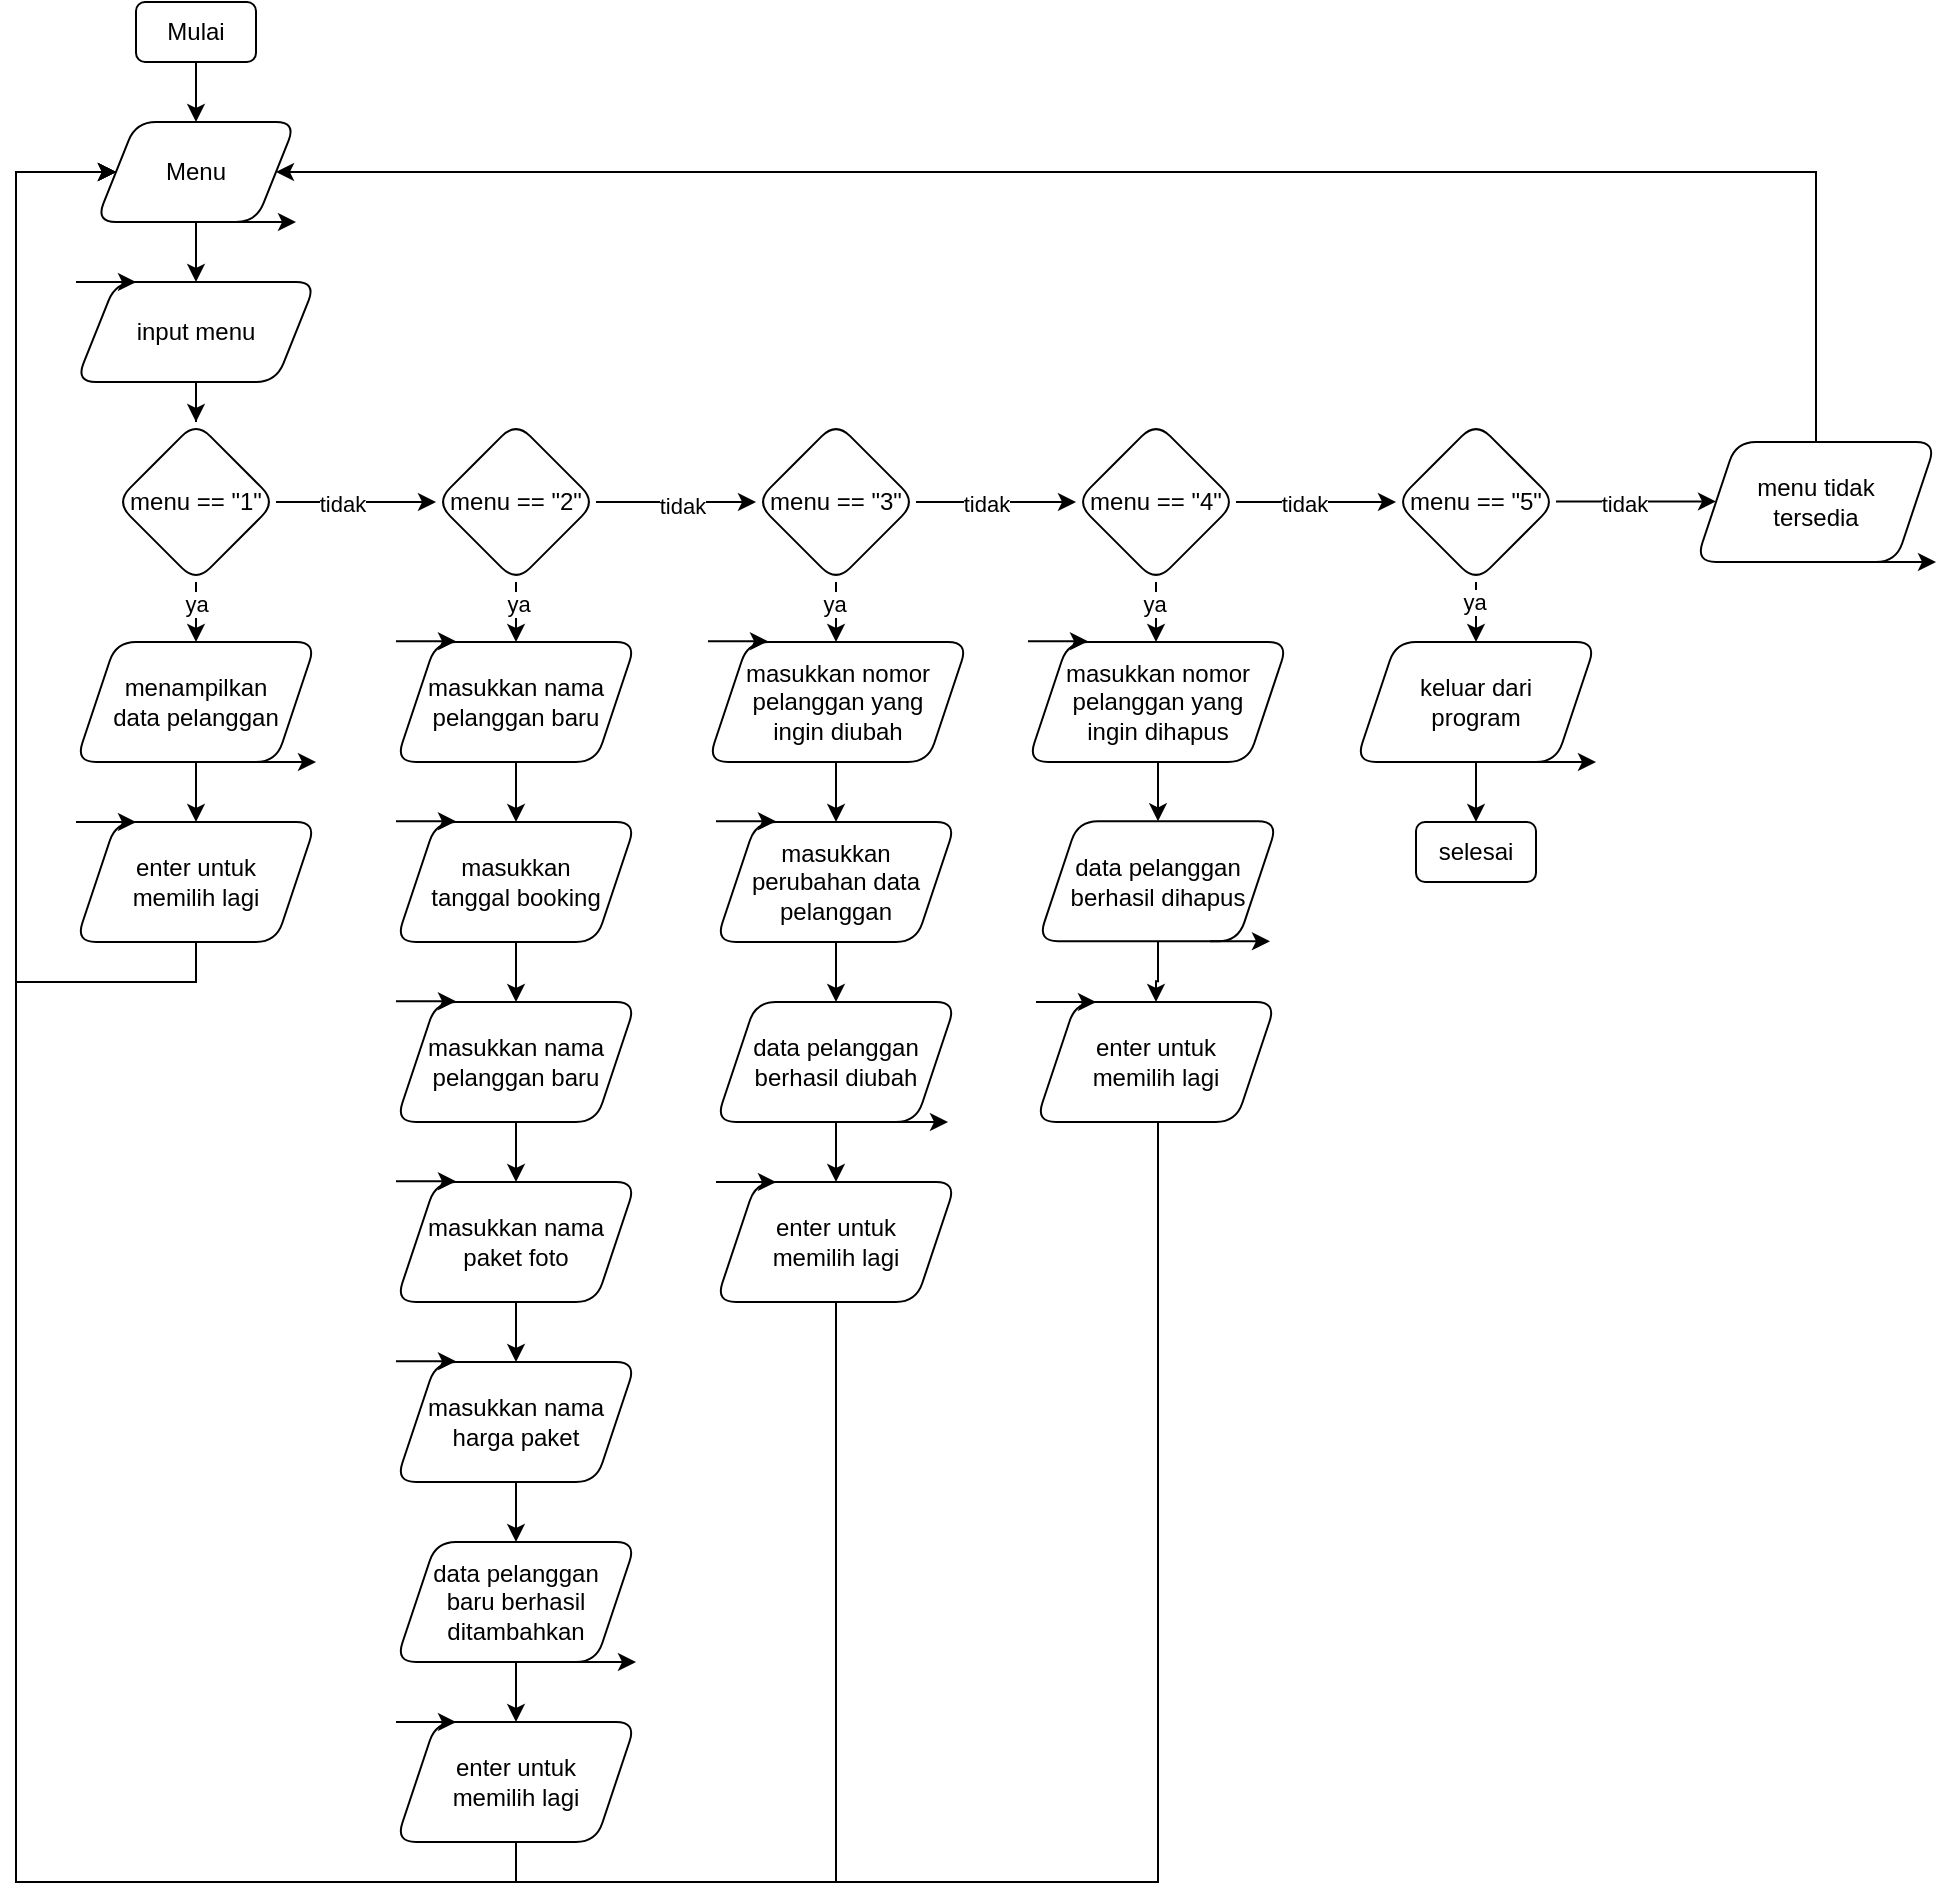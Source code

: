 <mxfile version="24.7.8">
  <diagram name="Page-1" id="IwYgKuLK2cbI-2wsSvXa">
    <mxGraphModel dx="1723" dy="1008" grid="1" gridSize="10" guides="1" tooltips="1" connect="1" arrows="1" fold="1" page="1" pageScale="1" pageWidth="850" pageHeight="1100" math="0" shadow="0">
      <root>
        <mxCell id="0" />
        <mxCell id="1" parent="0" />
        <mxCell id="Y8lYUrGbxnHDyQjCtU0--3" value="" style="edgeStyle=orthogonalEdgeStyle;rounded=0;orthogonalLoop=1;jettySize=auto;html=1;" parent="1" source="Y8lYUrGbxnHDyQjCtU0--1" target="Y8lYUrGbxnHDyQjCtU0--2" edge="1">
          <mxGeometry relative="1" as="geometry" />
        </mxCell>
        <mxCell id="Y8lYUrGbxnHDyQjCtU0--1" value="Mulai" style="rounded=1;whiteSpace=wrap;html=1;" parent="1" vertex="1">
          <mxGeometry x="370" y="600" width="60" height="30" as="geometry" />
        </mxCell>
        <mxCell id="Y8lYUrGbxnHDyQjCtU0--16" value="" style="edgeStyle=orthogonalEdgeStyle;rounded=0;orthogonalLoop=1;jettySize=auto;html=1;" parent="1" source="Y8lYUrGbxnHDyQjCtU0--2" target="Y8lYUrGbxnHDyQjCtU0--15" edge="1">
          <mxGeometry relative="1" as="geometry" />
        </mxCell>
        <mxCell id="Y8lYUrGbxnHDyQjCtU0--2" value="Menu" style="shape=parallelogram;perimeter=parallelogramPerimeter;whiteSpace=wrap;html=1;fixedSize=1;rounded=1;" parent="1" vertex="1">
          <mxGeometry x="350" y="660" width="100" height="50" as="geometry" />
        </mxCell>
        <mxCell id="iGcprp5H49IWbYSk4zgo-2" value="" style="edgeStyle=orthogonalEdgeStyle;rounded=0;orthogonalLoop=1;jettySize=auto;html=1;" parent="1" source="Y8lYUrGbxnHDyQjCtU0--15" target="iGcprp5H49IWbYSk4zgo-1" edge="1">
          <mxGeometry relative="1" as="geometry" />
        </mxCell>
        <mxCell id="Y8lYUrGbxnHDyQjCtU0--15" value="input menu" style="shape=parallelogram;perimeter=parallelogramPerimeter;whiteSpace=wrap;html=1;fixedSize=1;rounded=1;" parent="1" vertex="1">
          <mxGeometry x="340" y="740" width="120" height="50" as="geometry" />
        </mxCell>
        <mxCell id="iGcprp5H49IWbYSk4zgo-4" value="" style="edgeStyle=orthogonalEdgeStyle;rounded=0;orthogonalLoop=1;jettySize=auto;html=1;" parent="1" source="iGcprp5H49IWbYSk4zgo-1" target="iGcprp5H49IWbYSk4zgo-3" edge="1">
          <mxGeometry relative="1" as="geometry" />
        </mxCell>
        <mxCell id="iGcprp5H49IWbYSk4zgo-120" value="tidak" style="edgeLabel;html=1;align=center;verticalAlign=middle;resizable=0;points=[];" parent="iGcprp5H49IWbYSk4zgo-4" vertex="1" connectable="0">
          <mxGeometry x="-0.175" y="-1" relative="1" as="geometry">
            <mxPoint as="offset" />
          </mxGeometry>
        </mxCell>
        <mxCell id="iGcprp5H49IWbYSk4zgo-1" value="menu == &quot;1&quot;" style="rhombus;whiteSpace=wrap;html=1;rounded=1;" parent="1" vertex="1">
          <mxGeometry x="360" y="810" width="80" height="80" as="geometry" />
        </mxCell>
        <mxCell id="iGcprp5H49IWbYSk4zgo-6" value="" style="edgeStyle=orthogonalEdgeStyle;rounded=0;orthogonalLoop=1;jettySize=auto;html=1;" parent="1" source="iGcprp5H49IWbYSk4zgo-3" target="iGcprp5H49IWbYSk4zgo-5" edge="1">
          <mxGeometry relative="1" as="geometry" />
        </mxCell>
        <mxCell id="iGcprp5H49IWbYSk4zgo-121" value="tidak" style="edgeLabel;html=1;align=center;verticalAlign=middle;resizable=0;points=[];" parent="iGcprp5H49IWbYSk4zgo-6" vertex="1" connectable="0">
          <mxGeometry x="0.075" y="-2" relative="1" as="geometry">
            <mxPoint as="offset" />
          </mxGeometry>
        </mxCell>
        <mxCell id="iGcprp5H49IWbYSk4zgo-3" value="menu == &quot;2&quot;" style="rhombus;whiteSpace=wrap;html=1;rounded=1;" parent="1" vertex="1">
          <mxGeometry x="520" y="810" width="80" height="80" as="geometry" />
        </mxCell>
        <mxCell id="iGcprp5H49IWbYSk4zgo-8" value="" style="edgeStyle=orthogonalEdgeStyle;rounded=0;orthogonalLoop=1;jettySize=auto;html=1;" parent="1" source="iGcprp5H49IWbYSk4zgo-5" target="iGcprp5H49IWbYSk4zgo-7" edge="1">
          <mxGeometry relative="1" as="geometry" />
        </mxCell>
        <mxCell id="iGcprp5H49IWbYSk4zgo-123" value="tidak" style="edgeLabel;html=1;align=center;verticalAlign=middle;resizable=0;points=[];" parent="iGcprp5H49IWbYSk4zgo-8" vertex="1" connectable="0">
          <mxGeometry x="-0.121" relative="1" as="geometry">
            <mxPoint y="1" as="offset" />
          </mxGeometry>
        </mxCell>
        <mxCell id="iGcprp5H49IWbYSk4zgo-5" value="menu == &quot;3&quot;" style="rhombus;whiteSpace=wrap;html=1;rounded=1;" parent="1" vertex="1">
          <mxGeometry x="680" y="810" width="80" height="80" as="geometry" />
        </mxCell>
        <mxCell id="iGcprp5H49IWbYSk4zgo-10" value="" style="edgeStyle=orthogonalEdgeStyle;rounded=0;orthogonalLoop=1;jettySize=auto;html=1;" parent="1" source="iGcprp5H49IWbYSk4zgo-7" target="iGcprp5H49IWbYSk4zgo-9" edge="1">
          <mxGeometry relative="1" as="geometry" />
        </mxCell>
        <mxCell id="iGcprp5H49IWbYSk4zgo-124" value="tidak" style="edgeLabel;html=1;align=center;verticalAlign=middle;resizable=0;points=[];" parent="iGcprp5H49IWbYSk4zgo-10" vertex="1" connectable="0">
          <mxGeometry x="-0.146" relative="1" as="geometry">
            <mxPoint y="1" as="offset" />
          </mxGeometry>
        </mxCell>
        <mxCell id="iGcprp5H49IWbYSk4zgo-7" value="menu == &quot;4&quot;" style="rhombus;whiteSpace=wrap;html=1;rounded=1;" parent="1" vertex="1">
          <mxGeometry x="840" y="810" width="80" height="80" as="geometry" />
        </mxCell>
        <mxCell id="iGcprp5H49IWbYSk4zgo-156" value="" style="edgeStyle=orthogonalEdgeStyle;rounded=0;orthogonalLoop=1;jettySize=auto;html=1;" parent="1" source="iGcprp5H49IWbYSk4zgo-9" target="iGcprp5H49IWbYSk4zgo-154" edge="1">
          <mxGeometry relative="1" as="geometry" />
        </mxCell>
        <mxCell id="iGcprp5H49IWbYSk4zgo-157" value="ya" style="edgeLabel;html=1;align=center;verticalAlign=middle;resizable=0;points=[];" parent="iGcprp5H49IWbYSk4zgo-156" vertex="1" connectable="0">
          <mxGeometry x="0.081" y="1" relative="1" as="geometry">
            <mxPoint y="-3" as="offset" />
          </mxGeometry>
        </mxCell>
        <mxCell id="iGcprp5H49IWbYSk4zgo-9" value="menu == &quot;5&quot;" style="rhombus;whiteSpace=wrap;html=1;rounded=1;" parent="1" vertex="1">
          <mxGeometry x="1000" y="810" width="80" height="80" as="geometry" />
        </mxCell>
        <mxCell id="iGcprp5H49IWbYSk4zgo-97" style="edgeStyle=orthogonalEdgeStyle;rounded=0;orthogonalLoop=1;jettySize=auto;html=1;exitX=0.5;exitY=1;exitDx=0;exitDy=0;entryX=0;entryY=0.5;entryDx=0;entryDy=0;" parent="1" source="iGcprp5H49IWbYSk4zgo-49" target="Y8lYUrGbxnHDyQjCtU0--2" edge="1">
          <mxGeometry relative="1" as="geometry">
            <Array as="points">
              <mxPoint x="400" y="1090" />
              <mxPoint x="310" y="1090" />
              <mxPoint x="310" y="685" />
            </Array>
          </mxGeometry>
        </mxCell>
        <mxCell id="iGcprp5H49IWbYSk4zgo-54" value="" style="endArrow=classic;html=1;rounded=0;entryX=0.2;entryY=0.102;entryDx=0;entryDy=0;entryPerimeter=0;" parent="1" edge="1">
          <mxGeometry width="50" height="50" relative="1" as="geometry">
            <mxPoint x="420" y="710" as="sourcePoint" />
            <mxPoint x="450" y="710" as="targetPoint" />
            <Array as="points">
              <mxPoint x="430" y="710" />
            </Array>
          </mxGeometry>
        </mxCell>
        <mxCell id="iGcprp5H49IWbYSk4zgo-55" value="" style="endArrow=classic;html=1;rounded=0;entryX=0.2;entryY=0.102;entryDx=0;entryDy=0;entryPerimeter=0;" parent="1" edge="1">
          <mxGeometry width="50" height="50" relative="1" as="geometry">
            <mxPoint x="340" y="740" as="sourcePoint" />
            <mxPoint x="370" y="740" as="targetPoint" />
            <Array as="points">
              <mxPoint x="350" y="740" />
            </Array>
          </mxGeometry>
        </mxCell>
        <mxCell id="iGcprp5H49IWbYSk4zgo-69" value="" style="group" parent="1" vertex="1" connectable="0">
          <mxGeometry x="500" y="890" width="120" height="90" as="geometry" />
        </mxCell>
        <mxCell id="iGcprp5H49IWbYSk4zgo-61" value="" style="edgeStyle=orthogonalEdgeStyle;rounded=0;orthogonalLoop=1;jettySize=auto;html=1;" parent="iGcprp5H49IWbYSk4zgo-69" edge="1">
          <mxGeometry relative="1" as="geometry">
            <mxPoint x="60" as="sourcePoint" />
            <mxPoint x="60.018" y="30" as="targetPoint" />
          </mxGeometry>
        </mxCell>
        <mxCell id="iGcprp5H49IWbYSk4zgo-126" value="ya" style="edgeLabel;html=1;align=center;verticalAlign=middle;resizable=0;points=[];" parent="iGcprp5H49IWbYSk4zgo-61" vertex="1" connectable="0">
          <mxGeometry x="-0.263" y="1" relative="1" as="geometry">
            <mxPoint as="offset" />
          </mxGeometry>
        </mxCell>
        <mxCell id="iGcprp5H49IWbYSk4zgo-68" value="" style="group" parent="iGcprp5H49IWbYSk4zgo-69" vertex="1" connectable="0">
          <mxGeometry y="29.64" width="120" height="60.36" as="geometry" />
        </mxCell>
        <mxCell id="iGcprp5H49IWbYSk4zgo-65" value="masukkan nama pelanggan baru" style="shape=parallelogram;perimeter=parallelogramPerimeter;whiteSpace=wrap;html=1;fixedSize=1;rounded=1;" parent="iGcprp5H49IWbYSk4zgo-68" vertex="1">
          <mxGeometry y="0.36" width="120" height="60" as="geometry" />
        </mxCell>
        <mxCell id="iGcprp5H49IWbYSk4zgo-66" value="" style="endArrow=classic;html=1;rounded=0;entryX=0.2;entryY=0.102;entryDx=0;entryDy=0;entryPerimeter=0;" parent="iGcprp5H49IWbYSk4zgo-68" edge="1">
          <mxGeometry width="50" height="50" relative="1" as="geometry">
            <mxPoint as="sourcePoint" />
            <mxPoint x="30" as="targetPoint" />
            <Array as="points">
              <mxPoint x="10" />
            </Array>
          </mxGeometry>
        </mxCell>
        <mxCell id="iGcprp5H49IWbYSk4zgo-71" value="" style="group" parent="1" vertex="1" connectable="0">
          <mxGeometry x="500" y="980" width="120" height="90" as="geometry" />
        </mxCell>
        <mxCell id="iGcprp5H49IWbYSk4zgo-72" value="" style="edgeStyle=orthogonalEdgeStyle;rounded=0;orthogonalLoop=1;jettySize=auto;html=1;" parent="iGcprp5H49IWbYSk4zgo-71" edge="1">
          <mxGeometry relative="1" as="geometry">
            <mxPoint x="60" as="sourcePoint" />
            <mxPoint x="60.018" y="30" as="targetPoint" />
          </mxGeometry>
        </mxCell>
        <mxCell id="iGcprp5H49IWbYSk4zgo-73" value="" style="group" parent="iGcprp5H49IWbYSk4zgo-71" vertex="1" connectable="0">
          <mxGeometry y="29.64" width="120" height="60.36" as="geometry" />
        </mxCell>
        <mxCell id="iGcprp5H49IWbYSk4zgo-74" value="masukkan&lt;div&gt;tanggal booking&lt;/div&gt;" style="shape=parallelogram;perimeter=parallelogramPerimeter;whiteSpace=wrap;html=1;fixedSize=1;rounded=1;" parent="iGcprp5H49IWbYSk4zgo-73" vertex="1">
          <mxGeometry y="0.36" width="120" height="60" as="geometry" />
        </mxCell>
        <mxCell id="iGcprp5H49IWbYSk4zgo-75" value="" style="endArrow=classic;html=1;rounded=0;entryX=0.2;entryY=0.102;entryDx=0;entryDy=0;entryPerimeter=0;" parent="iGcprp5H49IWbYSk4zgo-73" edge="1">
          <mxGeometry width="50" height="50" relative="1" as="geometry">
            <mxPoint as="sourcePoint" />
            <mxPoint x="30" as="targetPoint" />
            <Array as="points">
              <mxPoint x="10" />
            </Array>
          </mxGeometry>
        </mxCell>
        <mxCell id="iGcprp5H49IWbYSk4zgo-76" value="" style="group" parent="1" vertex="1" connectable="0">
          <mxGeometry x="500" y="1070" width="120" height="90" as="geometry" />
        </mxCell>
        <mxCell id="iGcprp5H49IWbYSk4zgo-77" value="" style="edgeStyle=orthogonalEdgeStyle;rounded=0;orthogonalLoop=1;jettySize=auto;html=1;" parent="iGcprp5H49IWbYSk4zgo-76" edge="1">
          <mxGeometry relative="1" as="geometry">
            <mxPoint x="60" as="sourcePoint" />
            <mxPoint x="60.018" y="30" as="targetPoint" />
          </mxGeometry>
        </mxCell>
        <mxCell id="iGcprp5H49IWbYSk4zgo-78" value="" style="group" parent="iGcprp5H49IWbYSk4zgo-76" vertex="1" connectable="0">
          <mxGeometry y="29.64" width="120" height="60.36" as="geometry" />
        </mxCell>
        <mxCell id="iGcprp5H49IWbYSk4zgo-79" value="masukkan nama pelanggan baru" style="shape=parallelogram;perimeter=parallelogramPerimeter;whiteSpace=wrap;html=1;fixedSize=1;rounded=1;" parent="iGcprp5H49IWbYSk4zgo-78" vertex="1">
          <mxGeometry y="0.36" width="120" height="60" as="geometry" />
        </mxCell>
        <mxCell id="iGcprp5H49IWbYSk4zgo-80" value="" style="endArrow=classic;html=1;rounded=0;entryX=0.2;entryY=0.102;entryDx=0;entryDy=0;entryPerimeter=0;" parent="iGcprp5H49IWbYSk4zgo-78" edge="1">
          <mxGeometry width="50" height="50" relative="1" as="geometry">
            <mxPoint as="sourcePoint" />
            <mxPoint x="30" as="targetPoint" />
            <Array as="points">
              <mxPoint x="10" />
            </Array>
          </mxGeometry>
        </mxCell>
        <mxCell id="iGcprp5H49IWbYSk4zgo-81" value="" style="group" parent="1" vertex="1" connectable="0">
          <mxGeometry x="500" y="1160" width="120" height="90" as="geometry" />
        </mxCell>
        <mxCell id="iGcprp5H49IWbYSk4zgo-82" value="" style="edgeStyle=orthogonalEdgeStyle;rounded=0;orthogonalLoop=1;jettySize=auto;html=1;" parent="iGcprp5H49IWbYSk4zgo-81" edge="1">
          <mxGeometry relative="1" as="geometry">
            <mxPoint x="60" as="sourcePoint" />
            <mxPoint x="60.018" y="30" as="targetPoint" />
          </mxGeometry>
        </mxCell>
        <mxCell id="iGcprp5H49IWbYSk4zgo-83" value="" style="group" parent="iGcprp5H49IWbYSk4zgo-81" vertex="1" connectable="0">
          <mxGeometry y="29.64" width="120" height="60.36" as="geometry" />
        </mxCell>
        <mxCell id="iGcprp5H49IWbYSk4zgo-84" value="masukkan nama paket foto" style="shape=parallelogram;perimeter=parallelogramPerimeter;whiteSpace=wrap;html=1;fixedSize=1;rounded=1;" parent="iGcprp5H49IWbYSk4zgo-83" vertex="1">
          <mxGeometry y="0.36" width="120" height="60" as="geometry" />
        </mxCell>
        <mxCell id="iGcprp5H49IWbYSk4zgo-85" value="" style="endArrow=classic;html=1;rounded=0;entryX=0.2;entryY=0.102;entryDx=0;entryDy=0;entryPerimeter=0;" parent="iGcprp5H49IWbYSk4zgo-83" edge="1">
          <mxGeometry width="50" height="50" relative="1" as="geometry">
            <mxPoint as="sourcePoint" />
            <mxPoint x="30" as="targetPoint" />
            <Array as="points">
              <mxPoint x="10" />
            </Array>
          </mxGeometry>
        </mxCell>
        <mxCell id="iGcprp5H49IWbYSk4zgo-86" value="" style="group" parent="1" vertex="1" connectable="0">
          <mxGeometry x="500" y="1250" width="120" height="90" as="geometry" />
        </mxCell>
        <mxCell id="iGcprp5H49IWbYSk4zgo-87" value="" style="edgeStyle=orthogonalEdgeStyle;rounded=0;orthogonalLoop=1;jettySize=auto;html=1;" parent="iGcprp5H49IWbYSk4zgo-86" edge="1">
          <mxGeometry relative="1" as="geometry">
            <mxPoint x="60" as="sourcePoint" />
            <mxPoint x="60.018" y="30" as="targetPoint" />
          </mxGeometry>
        </mxCell>
        <mxCell id="iGcprp5H49IWbYSk4zgo-88" value="" style="group" parent="iGcprp5H49IWbYSk4zgo-86" vertex="1" connectable="0">
          <mxGeometry y="29.64" width="120" height="60.36" as="geometry" />
        </mxCell>
        <mxCell id="iGcprp5H49IWbYSk4zgo-89" value="masukkan nama harga paket" style="shape=parallelogram;perimeter=parallelogramPerimeter;whiteSpace=wrap;html=1;fixedSize=1;rounded=1;" parent="iGcprp5H49IWbYSk4zgo-88" vertex="1">
          <mxGeometry y="0.36" width="120" height="60" as="geometry" />
        </mxCell>
        <mxCell id="iGcprp5H49IWbYSk4zgo-90" value="" style="endArrow=classic;html=1;rounded=0;entryX=0.2;entryY=0.102;entryDx=0;entryDy=0;entryPerimeter=0;" parent="iGcprp5H49IWbYSk4zgo-88" edge="1">
          <mxGeometry width="50" height="50" relative="1" as="geometry">
            <mxPoint as="sourcePoint" />
            <mxPoint x="30" as="targetPoint" />
            <Array as="points">
              <mxPoint x="10" />
            </Array>
          </mxGeometry>
        </mxCell>
        <mxCell id="iGcprp5H49IWbYSk4zgo-91" value="" style="group" parent="1" vertex="1" connectable="0">
          <mxGeometry x="340" y="920" width="120" height="60" as="geometry" />
        </mxCell>
        <mxCell id="iGcprp5H49IWbYSk4zgo-92" value="" style="group" parent="iGcprp5H49IWbYSk4zgo-91" vertex="1" connectable="0">
          <mxGeometry width="120" height="60" as="geometry" />
        </mxCell>
        <mxCell id="iGcprp5H49IWbYSk4zgo-48" value="" style="edgeStyle=orthogonalEdgeStyle;rounded=0;orthogonalLoop=1;jettySize=auto;html=1;" parent="iGcprp5H49IWbYSk4zgo-92" source="iGcprp5H49IWbYSk4zgo-1" target="iGcprp5H49IWbYSk4zgo-47" edge="1">
          <mxGeometry relative="1" as="geometry" />
        </mxCell>
        <mxCell id="iGcprp5H49IWbYSk4zgo-125" value="ya" style="edgeLabel;html=1;align=center;verticalAlign=middle;resizable=0;points=[];" parent="iGcprp5H49IWbYSk4zgo-48" vertex="1" connectable="0">
          <mxGeometry x="-0.557" relative="1" as="geometry">
            <mxPoint as="offset" />
          </mxGeometry>
        </mxCell>
        <mxCell id="iGcprp5H49IWbYSk4zgo-60" value="" style="group" parent="iGcprp5H49IWbYSk4zgo-92" vertex="1" connectable="0">
          <mxGeometry width="120" height="60" as="geometry" />
        </mxCell>
        <mxCell id="iGcprp5H49IWbYSk4zgo-47" value="menampilkan&lt;div&gt;data pelanggan&lt;/div&gt;" style="shape=parallelogram;perimeter=parallelogramPerimeter;whiteSpace=wrap;html=1;fixedSize=1;rounded=1;" parent="iGcprp5H49IWbYSk4zgo-60" vertex="1">
          <mxGeometry width="120" height="60" as="geometry" />
        </mxCell>
        <mxCell id="iGcprp5H49IWbYSk4zgo-58" value="" style="endArrow=classic;html=1;rounded=0;entryX=0.2;entryY=0.102;entryDx=0;entryDy=0;entryPerimeter=0;" parent="iGcprp5H49IWbYSk4zgo-60" edge="1">
          <mxGeometry width="50" height="50" relative="1" as="geometry">
            <mxPoint x="90" y="60" as="sourcePoint" />
            <mxPoint x="120" y="60" as="targetPoint" />
            <Array as="points">
              <mxPoint x="100" y="60" />
            </Array>
          </mxGeometry>
        </mxCell>
        <mxCell id="iGcprp5H49IWbYSk4zgo-93" value="" style="edgeStyle=orthogonalEdgeStyle;rounded=0;orthogonalLoop=1;jettySize=auto;html=1;" parent="1" target="iGcprp5H49IWbYSk4zgo-95" edge="1">
          <mxGeometry relative="1" as="geometry">
            <mxPoint x="560" y="1340" as="sourcePoint" />
            <Array as="points">
              <mxPoint x="560" y="1370" />
              <mxPoint x="560" y="1370" />
            </Array>
          </mxGeometry>
        </mxCell>
        <mxCell id="iGcprp5H49IWbYSk4zgo-94" value="" style="group" parent="1" vertex="1" connectable="0">
          <mxGeometry x="500" y="1370" width="120" height="100" as="geometry" />
        </mxCell>
        <mxCell id="iGcprp5H49IWbYSk4zgo-95" value="data pelanggan&lt;div&gt;baru berhasil ditambahkan&lt;/div&gt;" style="shape=parallelogram;perimeter=parallelogramPerimeter;whiteSpace=wrap;html=1;fixedSize=1;rounded=1;" parent="iGcprp5H49IWbYSk4zgo-94" vertex="1">
          <mxGeometry width="120" height="60" as="geometry" />
        </mxCell>
        <mxCell id="iGcprp5H49IWbYSk4zgo-96" value="" style="endArrow=classic;html=1;rounded=0;entryX=0.2;entryY=0.102;entryDx=0;entryDy=0;entryPerimeter=0;" parent="iGcprp5H49IWbYSk4zgo-94" edge="1">
          <mxGeometry width="50" height="50" relative="1" as="geometry">
            <mxPoint x="90" y="60" as="sourcePoint" />
            <mxPoint x="120" y="60" as="targetPoint" />
            <Array as="points">
              <mxPoint x="100" y="60" />
            </Array>
          </mxGeometry>
        </mxCell>
        <mxCell id="iGcprp5H49IWbYSk4zgo-98" value="" style="group" parent="1" vertex="1" connectable="0">
          <mxGeometry x="340" y="1010" width="120" height="60" as="geometry" />
        </mxCell>
        <mxCell id="iGcprp5H49IWbYSk4zgo-50" value="" style="edgeStyle=orthogonalEdgeStyle;rounded=0;orthogonalLoop=1;jettySize=auto;html=1;" parent="iGcprp5H49IWbYSk4zgo-98" source="iGcprp5H49IWbYSk4zgo-47" target="iGcprp5H49IWbYSk4zgo-49" edge="1">
          <mxGeometry relative="1" as="geometry" />
        </mxCell>
        <mxCell id="iGcprp5H49IWbYSk4zgo-49" value="enter untuk&lt;div&gt;memilih lagi&lt;/div&gt;" style="shape=parallelogram;perimeter=parallelogramPerimeter;whiteSpace=wrap;html=1;fixedSize=1;rounded=1;" parent="iGcprp5H49IWbYSk4zgo-98" vertex="1">
          <mxGeometry width="120" height="60" as="geometry" />
        </mxCell>
        <mxCell id="iGcprp5H49IWbYSk4zgo-59" value="" style="endArrow=classic;html=1;rounded=0;entryX=0.2;entryY=0.102;entryDx=0;entryDy=0;entryPerimeter=0;" parent="iGcprp5H49IWbYSk4zgo-98" edge="1">
          <mxGeometry width="50" height="50" relative="1" as="geometry">
            <mxPoint as="sourcePoint" />
            <mxPoint x="30" as="targetPoint" />
            <Array as="points">
              <mxPoint x="10" />
            </Array>
          </mxGeometry>
        </mxCell>
        <mxCell id="iGcprp5H49IWbYSk4zgo-99" value="" style="group" parent="1" vertex="1" connectable="0">
          <mxGeometry x="500" y="1460" width="120" height="60" as="geometry" />
        </mxCell>
        <mxCell id="iGcprp5H49IWbYSk4zgo-100" value="" style="edgeStyle=orthogonalEdgeStyle;rounded=0;orthogonalLoop=1;jettySize=auto;html=1;" parent="iGcprp5H49IWbYSk4zgo-99" target="iGcprp5H49IWbYSk4zgo-101" edge="1">
          <mxGeometry relative="1" as="geometry" />
        </mxCell>
        <mxCell id="iGcprp5H49IWbYSk4zgo-101" value="enter untuk&lt;div&gt;memilih lagi&lt;/div&gt;" style="shape=parallelogram;perimeter=parallelogramPerimeter;whiteSpace=wrap;html=1;fixedSize=1;rounded=1;" parent="iGcprp5H49IWbYSk4zgo-99" vertex="1">
          <mxGeometry width="120" height="60" as="geometry" />
        </mxCell>
        <mxCell id="iGcprp5H49IWbYSk4zgo-102" value="" style="endArrow=classic;html=1;rounded=0;entryX=0.2;entryY=0.102;entryDx=0;entryDy=0;entryPerimeter=0;" parent="iGcprp5H49IWbYSk4zgo-99" edge="1">
          <mxGeometry width="50" height="50" relative="1" as="geometry">
            <mxPoint as="sourcePoint" />
            <mxPoint x="30" as="targetPoint" />
            <Array as="points">
              <mxPoint x="10" />
            </Array>
          </mxGeometry>
        </mxCell>
        <mxCell id="iGcprp5H49IWbYSk4zgo-103" value="" style="edgeStyle=orthogonalEdgeStyle;rounded=0;orthogonalLoop=1;jettySize=auto;html=1;" parent="1" source="iGcprp5H49IWbYSk4zgo-95" target="iGcprp5H49IWbYSk4zgo-101" edge="1">
          <mxGeometry relative="1" as="geometry" />
        </mxCell>
        <mxCell id="iGcprp5H49IWbYSk4zgo-104" style="edgeStyle=orthogonalEdgeStyle;rounded=0;orthogonalLoop=1;jettySize=auto;html=1;exitX=0.5;exitY=1;exitDx=0;exitDy=0;entryX=0;entryY=0.5;entryDx=0;entryDy=0;" parent="1" source="iGcprp5H49IWbYSk4zgo-101" target="Y8lYUrGbxnHDyQjCtU0--2" edge="1">
          <mxGeometry relative="1" as="geometry">
            <mxPoint x="560" y="1534.1" as="sourcePoint" />
            <mxPoint x="360" y="660" as="targetPoint" />
            <Array as="points">
              <mxPoint x="560" y="1540" />
              <mxPoint x="310" y="1540" />
              <mxPoint x="310" y="685" />
            </Array>
          </mxGeometry>
        </mxCell>
        <mxCell id="iGcprp5H49IWbYSk4zgo-108" value="" style="group" parent="1" vertex="1" connectable="0">
          <mxGeometry x="656" y="890" width="130" height="90" as="geometry" />
        </mxCell>
        <mxCell id="iGcprp5H49IWbYSk4zgo-109" value="" style="edgeStyle=orthogonalEdgeStyle;rounded=0;orthogonalLoop=1;jettySize=auto;html=1;" parent="iGcprp5H49IWbYSk4zgo-108" edge="1">
          <mxGeometry relative="1" as="geometry">
            <mxPoint x="64" as="sourcePoint" />
            <mxPoint x="64.018" y="30" as="targetPoint" />
          </mxGeometry>
        </mxCell>
        <mxCell id="iGcprp5H49IWbYSk4zgo-127" value="ya" style="edgeLabel;html=1;align=center;verticalAlign=middle;resizable=0;points=[];" parent="iGcprp5H49IWbYSk4zgo-109" vertex="1" connectable="0">
          <mxGeometry x="-0.286" y="-1" relative="1" as="geometry">
            <mxPoint as="offset" />
          </mxGeometry>
        </mxCell>
        <mxCell id="iGcprp5H49IWbYSk4zgo-110" value="" style="group" parent="iGcprp5H49IWbYSk4zgo-108" vertex="1" connectable="0">
          <mxGeometry y="29.64" width="130" height="60.36" as="geometry" />
        </mxCell>
        <mxCell id="iGcprp5H49IWbYSk4zgo-111" value="masukkan nomor pelanggan yang&lt;div&gt;ingin diubah&lt;/div&gt;" style="shape=parallelogram;perimeter=parallelogramPerimeter;whiteSpace=wrap;html=1;fixedSize=1;rounded=1;" parent="iGcprp5H49IWbYSk4zgo-110" vertex="1">
          <mxGeometry y="0.36" width="130" height="60" as="geometry" />
        </mxCell>
        <mxCell id="iGcprp5H49IWbYSk4zgo-112" value="" style="endArrow=classic;html=1;rounded=0;entryX=0.2;entryY=0.102;entryDx=0;entryDy=0;entryPerimeter=0;" parent="iGcprp5H49IWbYSk4zgo-110" edge="1">
          <mxGeometry width="50" height="50" relative="1" as="geometry">
            <mxPoint as="sourcePoint" />
            <mxPoint x="30" as="targetPoint" />
            <Array as="points">
              <mxPoint x="10" />
            </Array>
          </mxGeometry>
        </mxCell>
        <mxCell id="iGcprp5H49IWbYSk4zgo-113" value="" style="group" parent="1" vertex="1" connectable="0">
          <mxGeometry x="660" y="980" width="120" height="90" as="geometry" />
        </mxCell>
        <mxCell id="iGcprp5H49IWbYSk4zgo-114" value="" style="edgeStyle=orthogonalEdgeStyle;rounded=0;orthogonalLoop=1;jettySize=auto;html=1;" parent="iGcprp5H49IWbYSk4zgo-113" edge="1">
          <mxGeometry relative="1" as="geometry">
            <mxPoint x="60" as="sourcePoint" />
            <mxPoint x="60.018" y="30" as="targetPoint" />
          </mxGeometry>
        </mxCell>
        <mxCell id="iGcprp5H49IWbYSk4zgo-115" value="" style="group" parent="iGcprp5H49IWbYSk4zgo-113" vertex="1" connectable="0">
          <mxGeometry y="29.64" width="120" height="60.36" as="geometry" />
        </mxCell>
        <mxCell id="iGcprp5H49IWbYSk4zgo-116" value="masukkan&lt;div&gt;perubahan data pelanggan&lt;/div&gt;" style="shape=parallelogram;perimeter=parallelogramPerimeter;whiteSpace=wrap;html=1;fixedSize=1;rounded=1;" parent="iGcprp5H49IWbYSk4zgo-115" vertex="1">
          <mxGeometry y="0.36" width="120" height="60" as="geometry" />
        </mxCell>
        <mxCell id="iGcprp5H49IWbYSk4zgo-117" value="" style="endArrow=classic;html=1;rounded=0;entryX=0.2;entryY=0.102;entryDx=0;entryDy=0;entryPerimeter=0;" parent="iGcprp5H49IWbYSk4zgo-115" edge="1">
          <mxGeometry width="50" height="50" relative="1" as="geometry">
            <mxPoint as="sourcePoint" />
            <mxPoint x="30" as="targetPoint" />
            <Array as="points">
              <mxPoint x="10" />
            </Array>
          </mxGeometry>
        </mxCell>
        <mxCell id="iGcprp5H49IWbYSk4zgo-131" style="edgeStyle=orthogonalEdgeStyle;rounded=0;orthogonalLoop=1;jettySize=auto;html=1;entryX=0;entryY=0.5;entryDx=0;entryDy=0;" parent="1" target="Y8lYUrGbxnHDyQjCtU0--2" edge="1">
          <mxGeometry relative="1" as="geometry">
            <mxPoint x="720" y="1220" as="sourcePoint" />
            <Array as="points">
              <mxPoint x="720" y="1540" />
              <mxPoint x="310" y="1540" />
              <mxPoint x="310" y="685" />
            </Array>
          </mxGeometry>
        </mxCell>
        <mxCell id="iGcprp5H49IWbYSk4zgo-146" value="" style="edgeStyle=orthogonalEdgeStyle;rounded=0;orthogonalLoop=1;jettySize=auto;html=1;" parent="1" source="iGcprp5H49IWbYSk4zgo-128" target="iGcprp5H49IWbYSk4zgo-144" edge="1">
          <mxGeometry relative="1" as="geometry" />
        </mxCell>
        <mxCell id="iGcprp5H49IWbYSk4zgo-128" value="data pelanggan&lt;div&gt;&lt;span style=&quot;background-color: initial;&quot;&gt;berhasil diubah&lt;/span&gt;&lt;/div&gt;" style="shape=parallelogram;perimeter=parallelogramPerimeter;whiteSpace=wrap;html=1;fixedSize=1;rounded=1;" parent="1" vertex="1">
          <mxGeometry x="660" y="1100" width="120" height="60" as="geometry" />
        </mxCell>
        <mxCell id="iGcprp5H49IWbYSk4zgo-129" value="" style="endArrow=classic;html=1;rounded=0;entryX=0.2;entryY=0.102;entryDx=0;entryDy=0;entryPerimeter=0;" parent="1" edge="1">
          <mxGeometry width="50" height="50" relative="1" as="geometry">
            <mxPoint x="746" y="1160" as="sourcePoint" />
            <mxPoint x="776" y="1160" as="targetPoint" />
            <Array as="points">
              <mxPoint x="756" y="1160" />
            </Array>
          </mxGeometry>
        </mxCell>
        <mxCell id="iGcprp5H49IWbYSk4zgo-130" value="" style="edgeStyle=orthogonalEdgeStyle;rounded=0;orthogonalLoop=1;jettySize=auto;html=1;" parent="1" source="iGcprp5H49IWbYSk4zgo-116" target="iGcprp5H49IWbYSk4zgo-128" edge="1">
          <mxGeometry relative="1" as="geometry" />
        </mxCell>
        <mxCell id="iGcprp5H49IWbYSk4zgo-132" value="" style="group" parent="1" vertex="1" connectable="0">
          <mxGeometry x="816" y="890" width="130" height="90" as="geometry" />
        </mxCell>
        <mxCell id="iGcprp5H49IWbYSk4zgo-133" value="" style="edgeStyle=orthogonalEdgeStyle;rounded=0;orthogonalLoop=1;jettySize=auto;html=1;" parent="iGcprp5H49IWbYSk4zgo-132" edge="1">
          <mxGeometry relative="1" as="geometry">
            <mxPoint x="64" as="sourcePoint" />
            <mxPoint x="64.018" y="30" as="targetPoint" />
          </mxGeometry>
        </mxCell>
        <mxCell id="iGcprp5H49IWbYSk4zgo-134" value="ya" style="edgeLabel;html=1;align=center;verticalAlign=middle;resizable=0;points=[];" parent="iGcprp5H49IWbYSk4zgo-133" vertex="1" connectable="0">
          <mxGeometry x="-0.286" y="-1" relative="1" as="geometry">
            <mxPoint as="offset" />
          </mxGeometry>
        </mxCell>
        <mxCell id="iGcprp5H49IWbYSk4zgo-135" value="" style="group" parent="iGcprp5H49IWbYSk4zgo-132" vertex="1" connectable="0">
          <mxGeometry y="29.64" width="130" height="60.36" as="geometry" />
        </mxCell>
        <mxCell id="iGcprp5H49IWbYSk4zgo-136" value="masukkan nomor pelanggan yang&lt;div&gt;ingin dihapus&lt;/div&gt;" style="shape=parallelogram;perimeter=parallelogramPerimeter;whiteSpace=wrap;html=1;fixedSize=1;rounded=1;" parent="iGcprp5H49IWbYSk4zgo-135" vertex="1">
          <mxGeometry y="0.36" width="130" height="60" as="geometry" />
        </mxCell>
        <mxCell id="iGcprp5H49IWbYSk4zgo-137" value="" style="endArrow=classic;html=1;rounded=0;entryX=0.2;entryY=0.102;entryDx=0;entryDy=0;entryPerimeter=0;" parent="iGcprp5H49IWbYSk4zgo-135" edge="1">
          <mxGeometry width="50" height="50" relative="1" as="geometry">
            <mxPoint as="sourcePoint" />
            <mxPoint x="30" as="targetPoint" />
            <Array as="points">
              <mxPoint x="10" />
            </Array>
          </mxGeometry>
        </mxCell>
        <mxCell id="iGcprp5H49IWbYSk4zgo-141" style="edgeStyle=orthogonalEdgeStyle;rounded=0;orthogonalLoop=1;jettySize=auto;html=1;entryX=0;entryY=0.5;entryDx=0;entryDy=0;" parent="1" target="Y8lYUrGbxnHDyQjCtU0--2" edge="1">
          <mxGeometry relative="1" as="geometry">
            <mxPoint x="881" y="1150" as="sourcePoint" />
            <Array as="points">
              <mxPoint x="881" y="1540" />
              <mxPoint x="310" y="1540" />
              <mxPoint x="310" y="685" />
            </Array>
          </mxGeometry>
        </mxCell>
        <mxCell id="iGcprp5H49IWbYSk4zgo-151" value="" style="edgeStyle=orthogonalEdgeStyle;rounded=0;orthogonalLoop=1;jettySize=auto;html=1;" parent="1" source="iGcprp5H49IWbYSk4zgo-138" target="iGcprp5H49IWbYSk4zgo-149" edge="1">
          <mxGeometry relative="1" as="geometry" />
        </mxCell>
        <mxCell id="iGcprp5H49IWbYSk4zgo-138" value="data pelanggan&lt;div&gt;&lt;span style=&quot;background-color: initial;&quot;&gt;berhasil dihapus&lt;/span&gt;&lt;/div&gt;" style="shape=parallelogram;perimeter=parallelogramPerimeter;whiteSpace=wrap;html=1;fixedSize=1;rounded=1;" parent="1" vertex="1">
          <mxGeometry x="821" y="1009.64" width="120" height="60" as="geometry" />
        </mxCell>
        <mxCell id="iGcprp5H49IWbYSk4zgo-139" value="" style="endArrow=classic;html=1;rounded=0;entryX=0.2;entryY=0.102;entryDx=0;entryDy=0;entryPerimeter=0;" parent="1" edge="1">
          <mxGeometry width="50" height="50" relative="1" as="geometry">
            <mxPoint x="907" y="1069.64" as="sourcePoint" />
            <mxPoint x="937" y="1069.64" as="targetPoint" />
            <Array as="points">
              <mxPoint x="917" y="1069.64" />
            </Array>
          </mxGeometry>
        </mxCell>
        <mxCell id="iGcprp5H49IWbYSk4zgo-140" value="" style="edgeStyle=orthogonalEdgeStyle;rounded=0;orthogonalLoop=1;jettySize=auto;html=1;" parent="1" source="iGcprp5H49IWbYSk4zgo-136" target="iGcprp5H49IWbYSk4zgo-138" edge="1">
          <mxGeometry relative="1" as="geometry" />
        </mxCell>
        <mxCell id="iGcprp5H49IWbYSk4zgo-142" value="" style="group" parent="1" vertex="1" connectable="0">
          <mxGeometry x="660" y="1190" width="120" height="60" as="geometry" />
        </mxCell>
        <mxCell id="iGcprp5H49IWbYSk4zgo-143" value="" style="edgeStyle=orthogonalEdgeStyle;rounded=0;orthogonalLoop=1;jettySize=auto;html=1;" parent="iGcprp5H49IWbYSk4zgo-142" target="iGcprp5H49IWbYSk4zgo-144" edge="1">
          <mxGeometry relative="1" as="geometry" />
        </mxCell>
        <mxCell id="iGcprp5H49IWbYSk4zgo-144" value="enter untuk&lt;div&gt;memilih lagi&lt;/div&gt;" style="shape=parallelogram;perimeter=parallelogramPerimeter;whiteSpace=wrap;html=1;fixedSize=1;rounded=1;" parent="iGcprp5H49IWbYSk4zgo-142" vertex="1">
          <mxGeometry width="120" height="60" as="geometry" />
        </mxCell>
        <mxCell id="iGcprp5H49IWbYSk4zgo-145" value="" style="endArrow=classic;html=1;rounded=0;entryX=0.2;entryY=0.102;entryDx=0;entryDy=0;entryPerimeter=0;" parent="iGcprp5H49IWbYSk4zgo-142" edge="1">
          <mxGeometry width="50" height="50" relative="1" as="geometry">
            <mxPoint as="sourcePoint" />
            <mxPoint x="30" as="targetPoint" />
            <Array as="points">
              <mxPoint x="10" />
            </Array>
          </mxGeometry>
        </mxCell>
        <mxCell id="iGcprp5H49IWbYSk4zgo-147" value="" style="group" parent="1" vertex="1" connectable="0">
          <mxGeometry x="820" y="1100" width="120" height="60" as="geometry" />
        </mxCell>
        <mxCell id="iGcprp5H49IWbYSk4zgo-148" value="" style="edgeStyle=orthogonalEdgeStyle;rounded=0;orthogonalLoop=1;jettySize=auto;html=1;" parent="iGcprp5H49IWbYSk4zgo-147" target="iGcprp5H49IWbYSk4zgo-149" edge="1">
          <mxGeometry relative="1" as="geometry" />
        </mxCell>
        <mxCell id="iGcprp5H49IWbYSk4zgo-149" value="enter untuk&lt;div&gt;memilih lagi&lt;/div&gt;" style="shape=parallelogram;perimeter=parallelogramPerimeter;whiteSpace=wrap;html=1;fixedSize=1;rounded=1;" parent="iGcprp5H49IWbYSk4zgo-147" vertex="1">
          <mxGeometry width="120" height="60" as="geometry" />
        </mxCell>
        <mxCell id="iGcprp5H49IWbYSk4zgo-150" value="" style="endArrow=classic;html=1;rounded=0;entryX=0.2;entryY=0.102;entryDx=0;entryDy=0;entryPerimeter=0;" parent="iGcprp5H49IWbYSk4zgo-147" edge="1">
          <mxGeometry width="50" height="50" relative="1" as="geometry">
            <mxPoint as="sourcePoint" />
            <mxPoint x="30" as="targetPoint" />
            <Array as="points">
              <mxPoint x="10" />
            </Array>
          </mxGeometry>
        </mxCell>
        <mxCell id="iGcprp5H49IWbYSk4zgo-152" value="" style="group" parent="1" vertex="1" connectable="0">
          <mxGeometry x="980" y="920" width="120" height="60" as="geometry" />
        </mxCell>
        <mxCell id="iGcprp5H49IWbYSk4zgo-153" value="" style="edgeStyle=orthogonalEdgeStyle;rounded=0;orthogonalLoop=1;jettySize=auto;html=1;" parent="iGcprp5H49IWbYSk4zgo-152" target="iGcprp5H49IWbYSk4zgo-154" edge="1">
          <mxGeometry relative="1" as="geometry" />
        </mxCell>
        <mxCell id="iGcprp5H49IWbYSk4zgo-154" value="keluar dari&lt;div&gt;program&lt;/div&gt;" style="shape=parallelogram;perimeter=parallelogramPerimeter;whiteSpace=wrap;html=1;fixedSize=1;rounded=1;" parent="iGcprp5H49IWbYSk4zgo-152" vertex="1">
          <mxGeometry width="120" height="60" as="geometry" />
        </mxCell>
        <mxCell id="iGcprp5H49IWbYSk4zgo-155" value="" style="endArrow=classic;html=1;rounded=0;entryX=0.2;entryY=0.102;entryDx=0;entryDy=0;entryPerimeter=0;" parent="iGcprp5H49IWbYSk4zgo-152" edge="1">
          <mxGeometry width="50" height="50" relative="1" as="geometry">
            <mxPoint x="90" y="60" as="sourcePoint" />
            <mxPoint x="120" y="60" as="targetPoint" />
            <Array as="points">
              <mxPoint x="100" y="60" />
            </Array>
          </mxGeometry>
        </mxCell>
        <mxCell id="iGcprp5H49IWbYSk4zgo-158" value="selesai" style="rounded=1;whiteSpace=wrap;html=1;" parent="1" vertex="1">
          <mxGeometry x="1010" y="1010" width="60" height="30" as="geometry" />
        </mxCell>
        <mxCell id="iGcprp5H49IWbYSk4zgo-159" value="" style="edgeStyle=orthogonalEdgeStyle;rounded=0;orthogonalLoop=1;jettySize=auto;html=1;" parent="1" source="iGcprp5H49IWbYSk4zgo-154" target="iGcprp5H49IWbYSk4zgo-158" edge="1">
          <mxGeometry relative="1" as="geometry" />
        </mxCell>
        <mxCell id="iGcprp5H49IWbYSk4zgo-160" value="" style="edgeStyle=orthogonalEdgeStyle;rounded=0;orthogonalLoop=1;jettySize=auto;html=1;" parent="1" edge="1">
          <mxGeometry relative="1" as="geometry">
            <mxPoint x="1080" y="849.71" as="sourcePoint" />
            <mxPoint x="1160" y="849.71" as="targetPoint" />
          </mxGeometry>
        </mxCell>
        <mxCell id="iGcprp5H49IWbYSk4zgo-161" value="tidak" style="edgeLabel;html=1;align=center;verticalAlign=middle;resizable=0;points=[];" parent="iGcprp5H49IWbYSk4zgo-160" vertex="1" connectable="0">
          <mxGeometry x="-0.146" relative="1" as="geometry">
            <mxPoint y="1" as="offset" />
          </mxGeometry>
        </mxCell>
        <mxCell id="iGcprp5H49IWbYSk4zgo-162" value="" style="group" parent="1" vertex="1" connectable="0">
          <mxGeometry x="1150" y="820" width="120" height="60" as="geometry" />
        </mxCell>
        <mxCell id="iGcprp5H49IWbYSk4zgo-163" value="" style="edgeStyle=orthogonalEdgeStyle;rounded=0;orthogonalLoop=1;jettySize=auto;html=1;" parent="iGcprp5H49IWbYSk4zgo-162" target="iGcprp5H49IWbYSk4zgo-164" edge="1">
          <mxGeometry relative="1" as="geometry" />
        </mxCell>
        <mxCell id="iGcprp5H49IWbYSk4zgo-165" value="" style="endArrow=classic;html=1;rounded=0;entryX=0.2;entryY=0.102;entryDx=0;entryDy=0;entryPerimeter=0;" parent="iGcprp5H49IWbYSk4zgo-162" edge="1">
          <mxGeometry width="50" height="50" relative="1" as="geometry">
            <mxPoint x="90" y="60" as="sourcePoint" />
            <mxPoint x="120" y="60" as="targetPoint" />
            <Array as="points">
              <mxPoint x="100" y="60" />
            </Array>
          </mxGeometry>
        </mxCell>
        <mxCell id="iGcprp5H49IWbYSk4zgo-166" style="edgeStyle=orthogonalEdgeStyle;rounded=0;orthogonalLoop=1;jettySize=auto;html=1;exitX=0.5;exitY=0;exitDx=0;exitDy=0;entryX=1;entryY=0.5;entryDx=0;entryDy=0;" parent="1" source="iGcprp5H49IWbYSk4zgo-164" target="Y8lYUrGbxnHDyQjCtU0--2" edge="1">
          <mxGeometry relative="1" as="geometry">
            <Array as="points">
              <mxPoint x="1210" y="685" />
            </Array>
          </mxGeometry>
        </mxCell>
        <mxCell id="iGcprp5H49IWbYSk4zgo-164" value="menu tidak&lt;div&gt;tersedia&lt;/div&gt;" style="shape=parallelogram;perimeter=parallelogramPerimeter;whiteSpace=wrap;html=1;fixedSize=1;rounded=1;" parent="1" vertex="1">
          <mxGeometry x="1150" y="820" width="120" height="60" as="geometry" />
        </mxCell>
      </root>
    </mxGraphModel>
  </diagram>
</mxfile>
